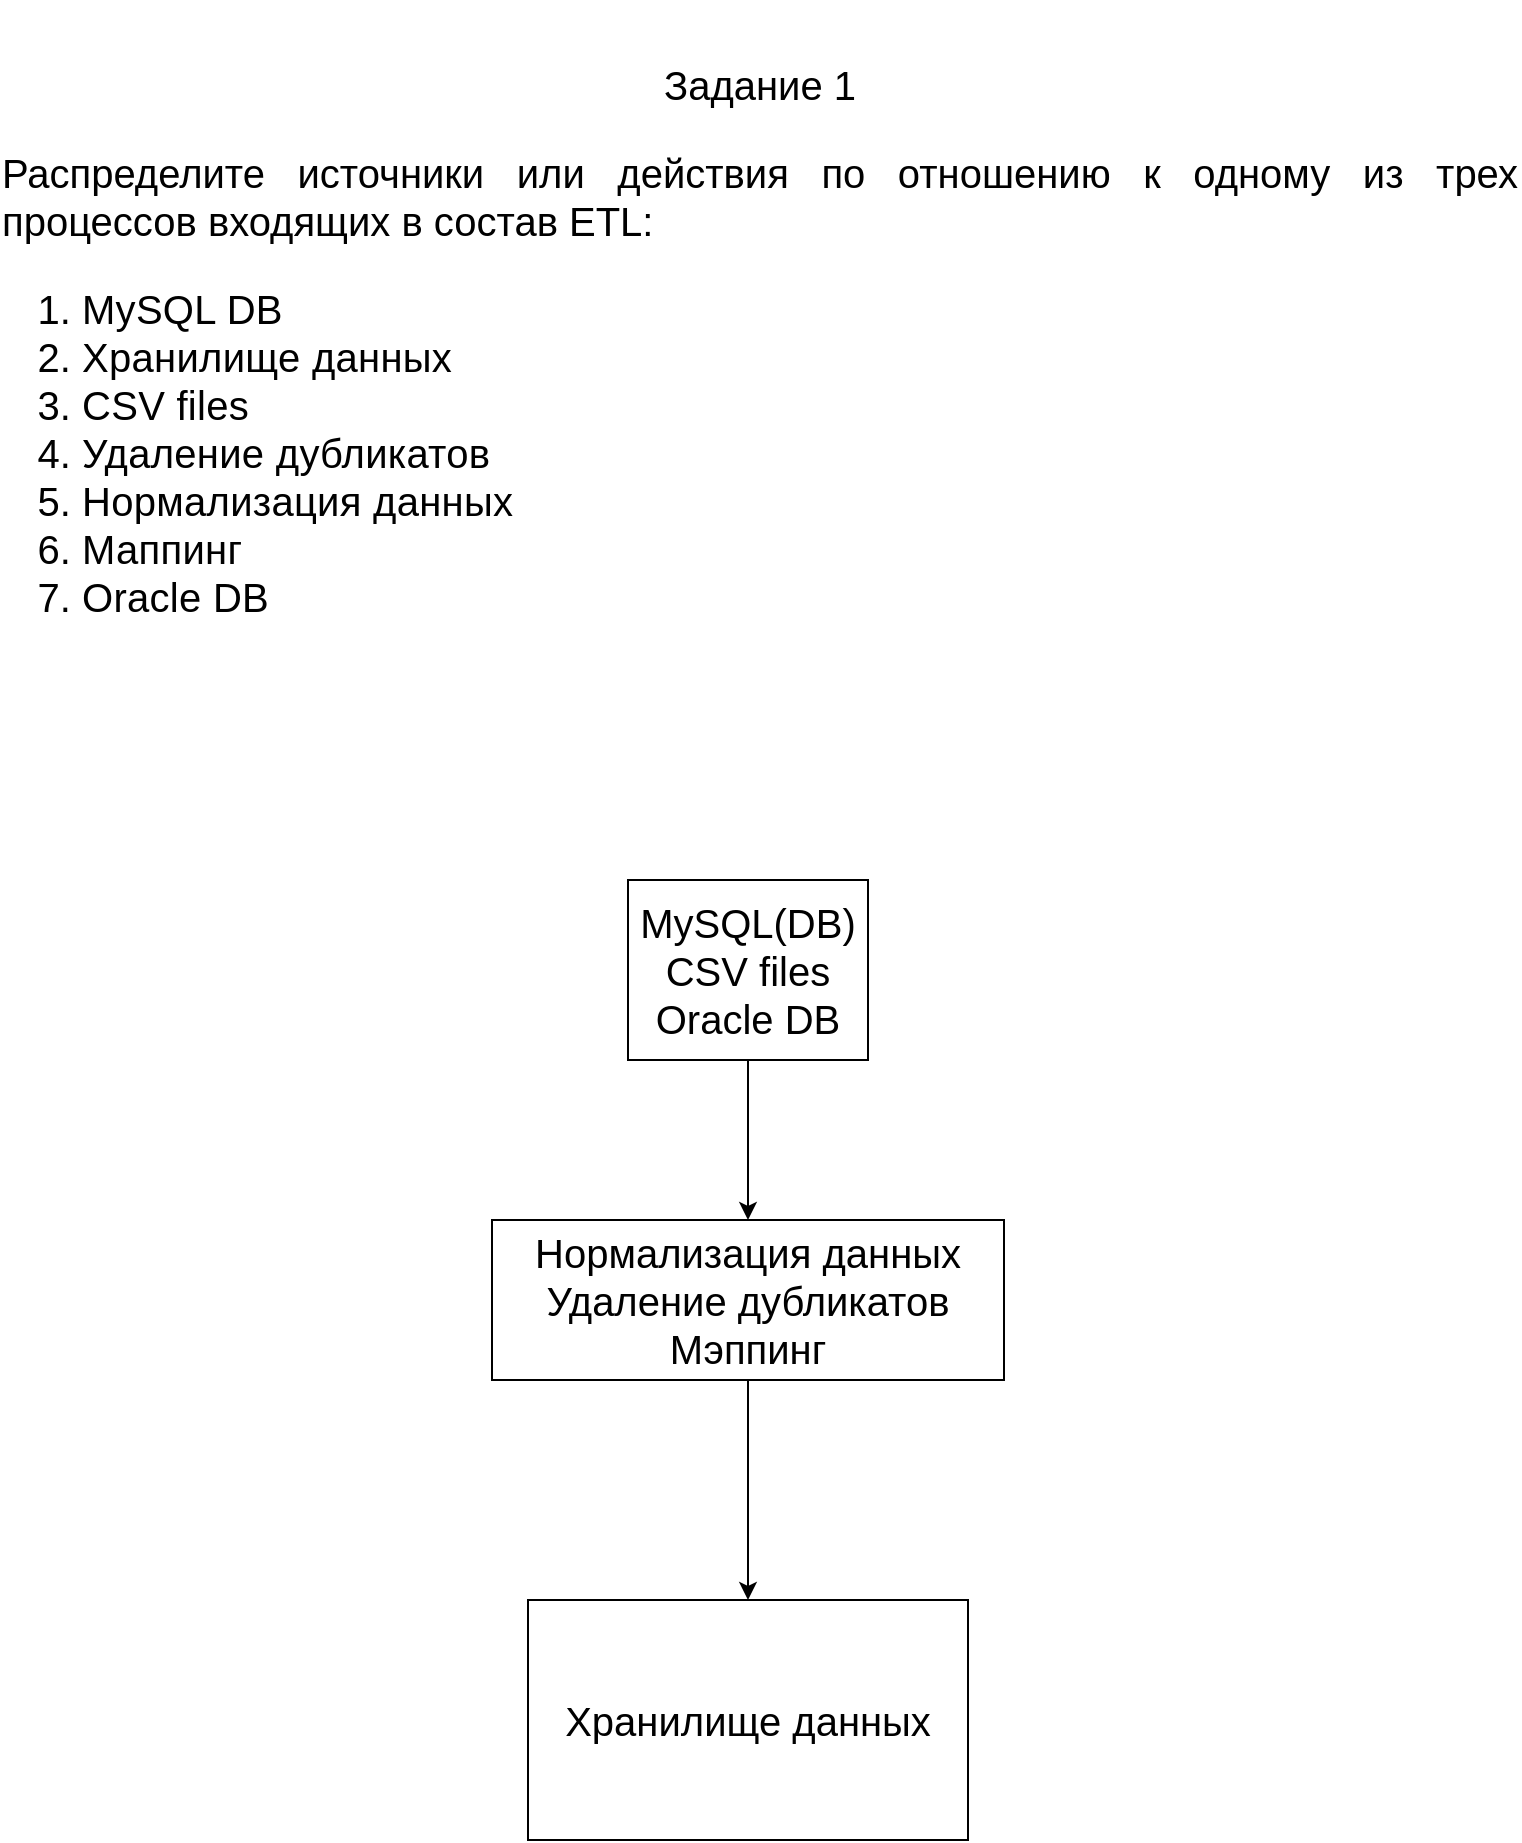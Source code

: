 <mxfile>
    <diagram name="Страница — 1" id="dJPx5ws90rQbGhpq1Rzs">
        <mxGraphModel dx="1007" dy="1760" grid="1" gridSize="10" guides="1" tooltips="1" connect="1" arrows="1" fold="1" page="1" pageScale="1" pageWidth="827" pageHeight="1169" math="0" shadow="0">
            <root>
                <mxCell id="0"/>
                <mxCell id="1" parent="0"/>
                <mxCell id="Rig1Uj0KTghuYHBhiuwI-8" value="" style="edgeStyle=orthogonalEdgeStyle;rounded=0;orthogonalLoop=1;jettySize=auto;html=1;" parent="1" source="Rig1Uj0KTghuYHBhiuwI-1" target="Rig1Uj0KTghuYHBhiuwI-2" edge="1">
                    <mxGeometry relative="1" as="geometry"/>
                </mxCell>
                <mxCell id="Rig1Uj0KTghuYHBhiuwI-1" value="&lt;font style=&quot;font-size: 20px;&quot;&gt;MySQL(DB)&lt;br&gt;CSV files&lt;br&gt;Oracle DB&lt;br&gt;&lt;/font&gt;" style="rounded=0;whiteSpace=wrap;html=1;" parent="1" vertex="1">
                    <mxGeometry x="354" y="-680" width="120" height="90" as="geometry"/>
                </mxCell>
                <mxCell id="Rig1Uj0KTghuYHBhiuwI-11" value="" style="edgeStyle=orthogonalEdgeStyle;rounded=0;orthogonalLoop=1;jettySize=auto;html=1;" parent="1" source="Rig1Uj0KTghuYHBhiuwI-2" target="Rig1Uj0KTghuYHBhiuwI-3" edge="1">
                    <mxGeometry relative="1" as="geometry"/>
                </mxCell>
                <mxCell id="Rig1Uj0KTghuYHBhiuwI-2" value="Нормализация данных&lt;br&gt;Удаление дубликатов&lt;br&gt;Мэппинг" style="rounded=0;whiteSpace=wrap;html=1;fontSize=20;" parent="1" vertex="1">
                    <mxGeometry x="286" y="-510" width="256" height="80" as="geometry"/>
                </mxCell>
                <mxCell id="Rig1Uj0KTghuYHBhiuwI-3" value="Хранилище данных" style="rounded=0;whiteSpace=wrap;html=1;fontSize=20;" parent="1" vertex="1">
                    <mxGeometry x="304" y="-320" width="220" height="120" as="geometry"/>
                </mxCell>
                <mxCell id="Rig1Uj0KTghuYHBhiuwI-9" value="&lt;p style=&quot;&quot;&gt;Задание 1&lt;/p&gt;&lt;p style=&quot;text-align: justify;&quot;&gt;&lt;font style=&quot;font-size: 20px;&quot;&gt;Распределите источники или действия по отношению к одному из трех процессов входящих в состав ETL:&lt;br&gt;&lt;/font&gt;&lt;/p&gt;&lt;ol&gt;&lt;li style=&quot;text-align: left;&quot;&gt;&lt;font style=&quot;font-size: 20px;&quot;&gt;&lt;span style=&quot;letter-spacing: 0.14px;&quot;&gt;MySQL DB&lt;/span&gt;&lt;/font&gt;&lt;/li&gt;&lt;li style=&quot;text-align: left;&quot;&gt;&lt;font style=&quot;font-size: 20px;&quot;&gt;&lt;span style=&quot;letter-spacing: 0.14px;&quot;&gt;Хранилище данных&lt;/span&gt;&lt;/font&gt;&lt;/li&gt;&lt;li style=&quot;text-align: left;&quot;&gt;&lt;font style=&quot;font-size: 20px;&quot;&gt;&lt;span style=&quot;letter-spacing: 0.14px;&quot;&gt;CSV files&lt;/span&gt;&lt;/font&gt;&lt;/li&gt;&lt;li style=&quot;text-align: left;&quot;&gt;&lt;font style=&quot;font-size: 20px;&quot;&gt;&lt;span style=&quot;letter-spacing: 0.14px;&quot;&gt;Удаление дубликатов&lt;/span&gt;&lt;/font&gt;&lt;/li&gt;&lt;li style=&quot;text-align: left;&quot;&gt;&lt;font style=&quot;font-size: 20px;&quot;&gt;&lt;span style=&quot;letter-spacing: 0.14px;&quot;&gt;Нормализация данных&lt;/span&gt;&lt;/font&gt;&lt;/li&gt;&lt;li style=&quot;text-align: left;&quot;&gt;&lt;font style=&quot;font-size: 20px;&quot;&gt;&lt;span style=&quot;letter-spacing: 0.14px;&quot;&gt;Маппинг&lt;/span&gt;&lt;/font&gt;&lt;/li&gt;&lt;li style=&quot;text-align: left;&quot;&gt;&lt;font style=&quot;font-size: 20px;&quot;&gt;&lt;span style=&quot;letter-spacing: 0.14px;&quot;&gt;Oracle DB&lt;/span&gt;&lt;/font&gt;&lt;/li&gt;&lt;/ol&gt;&lt;p&gt;&lt;/p&gt;" style="text;html=1;strokeColor=none;fillColor=none;align=center;verticalAlign=middle;whiteSpace=wrap;rounded=0;fontSize=20;" parent="1" vertex="1">
                    <mxGeometry x="40" y="-1120" width="760" height="340" as="geometry"/>
                </mxCell>
            </root>
        </mxGraphModel>
    </diagram>
</mxfile>